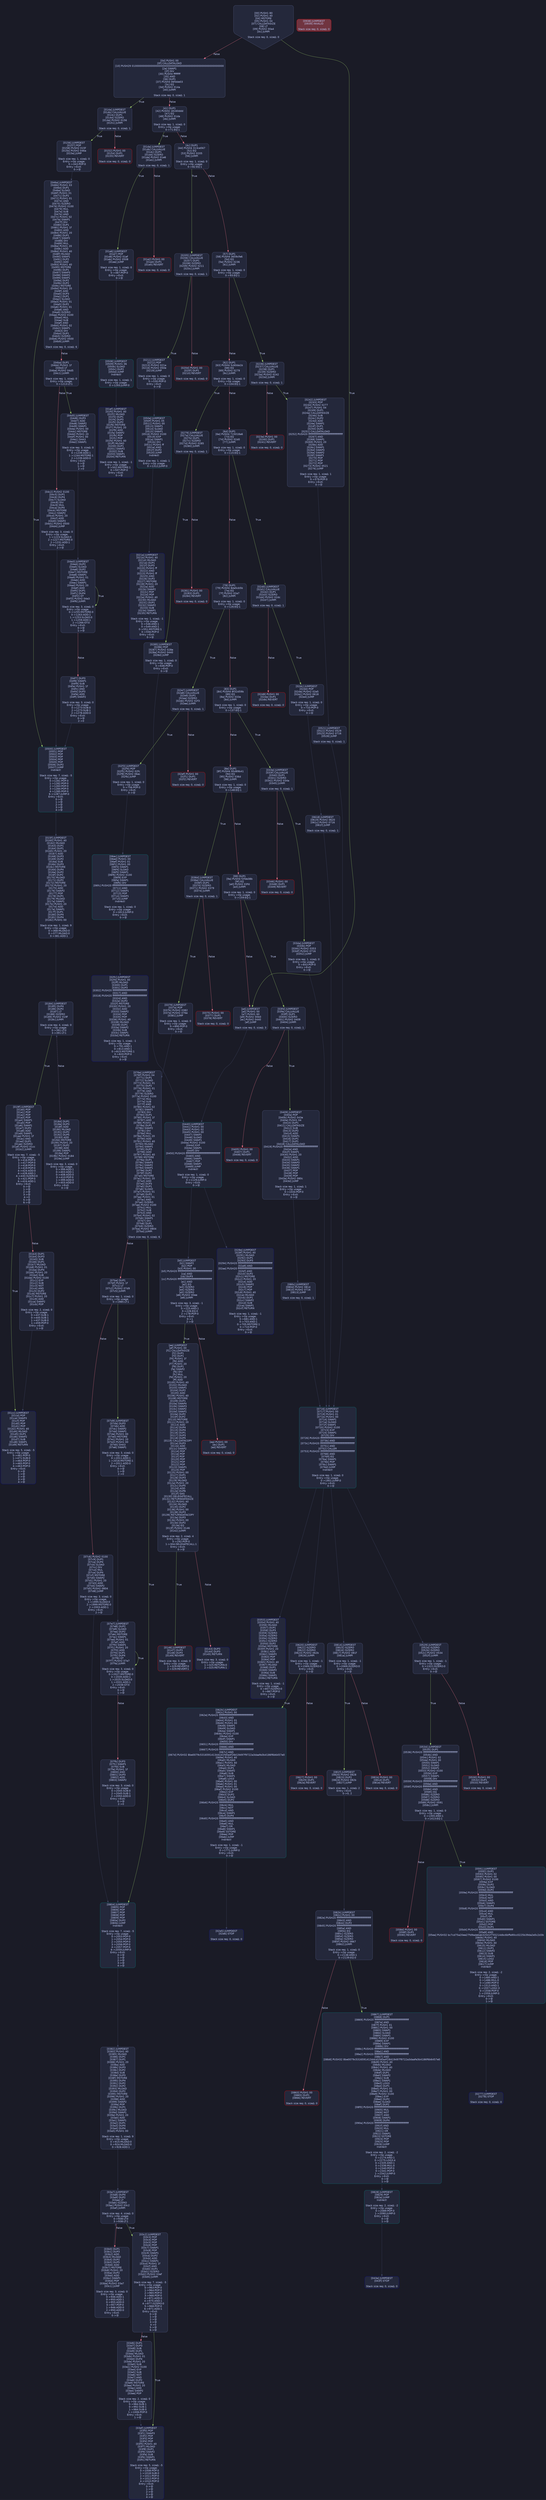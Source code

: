 digraph G {
    node [shape=box, style="filled, rounded", color="#565f89", fontcolor="#c0caf5", fontname="Helvetica", fillcolor="#24283b"];
    edge [color="#414868", fontcolor="#c0caf5", fontname="Helvetica"];
    bgcolor="#1a1b26";
    0 [ label = "[00] PUSH1 80
[02] PUSH1 40
[04] MSTORE
[05] PUSH1 04
[07] CALLDATASIZE
[08] LT
[09] PUSH2 00a4
[0c] JUMPI

Stack size req: 0, sizeΔ: 0
" shape = invhouse]
    1 [ label = "[0d] PUSH1 00
[0f] CALLDATALOAD
[10] PUSH29 0100000000000000000000000000000000000000000000000000000000
[2e] SWAP1
[2f] DIV
[30] PUSH4 ffffffff
[35] AND
[36] DUP1
[37] PUSH4 06fdde03
[3c] EQ
[3d] PUSH2 014a
[40] JUMPI

Stack size req: 0, sizeΔ: 1
"]
    2 [ label = "[41] DUP1
[42] PUSH4 18160ddd
[47] EQ
[48] PUSH2 01da
[4b] JUMPI

Stack size req: 1, sizeΔ: 0
Entry->Op usage:
	0->71:EQ:1
"]
    3 [ label = "[4c] DUP1
[4d] PUSH4 313ce567
[52] EQ
[53] PUSH2 0205
[56] JUMPI

Stack size req: 1, sizeΔ: 0
Entry->Op usage:
	0->82:EQ:1
"]
    4 [ label = "[57] DUP1
[58] PUSH4 3659cfe6
[5d] EQ
[5e] PUSH2 0236
[61] JUMPI

Stack size req: 1, sizeΔ: 0
Entry->Op usage:
	0->93:EQ:1
"]
    5 [ label = "[62] DUP1
[63] PUSH4 5c60da1b
[68] EQ
[69] PUSH2 0279
[6c] JUMPI

Stack size req: 1, sizeΔ: 0
Entry->Op usage:
	0->104:EQ:1
"]
    6 [ label = "[6d] DUP1
[6e] PUSH4 715018a6
[73] EQ
[74] PUSH2 02d0
[77] JUMPI

Stack size req: 1, sizeΔ: 0
Entry->Op usage:
	0->115:EQ:1
"]
    7 [ label = "[78] DUP1
[79] PUSH4 8da5cb5b
[7e] EQ
[7f] PUSH2 02e7
[82] JUMPI

Stack size req: 1, sizeΔ: 0
Entry->Op usage:
	0->126:EQ:1
"]
    8 [ label = "[83] DUP1
[84] PUSH4 8f32d59b
[89] EQ
[8a] PUSH2 033e
[8d] JUMPI

Stack size req: 1, sizeΔ: 0
Entry->Op usage:
	0->137:EQ:1
"]
    9 [ label = "[8e] DUP1
[8f] PUSH4 95d89b41
[94] EQ
[95] PUSH2 036d
[98] JUMPI

Stack size req: 1, sizeΔ: 0
Entry->Op usage:
	0->148:EQ:1
"]
    10 [ label = "[99] DUP1
[9a] PUSH4 f2fde38b
[9f] EQ
[a0] PUSH2 03fd
[a3] JUMPI

Stack size req: 1, sizeΔ: 0
Entry->Op usage:
	0->159:EQ:1
"]
    11 [ label = "[a4] JUMPDEST
[a5] PUSH1 00
[a7] PUSH1 60
[a9] PUSH2 00b0
[ac] PUSH2 0440
[af] JUMP

Stack size req: 0, sizeΔ: 3
"]
    12 [ label = "[b0] JUMPDEST
[b1] SWAP2
[b2] POP
[b3] PUSH1 00
[b5] PUSH20 ffffffffffffffffffffffffffffffffffffffff
[ca] AND
[cb] DUP3
[cc] PUSH20 ffffffffffffffffffffffffffffffffffffffff
[e1] AND
[e2] EQ
[e3] ISZERO
[e4] ISZERO
[e5] ISZERO
[e6] PUSH2 00ee
[e9] JUMPI

Stack size req: 3, sizeΔ: -1
Entry->Op usage:
	0->225:AND:1
	0->226:EQ:0
	2->178:POP:0
Entry->Exit:
	0->1
	2->😵
"]
    13 [ label = "[ea] PUSH1 00
[ec] DUP1
[ed] REVERT

Stack size req: 0, sizeΔ: 0
" color = "red"]
    14 [ label = "[ee] JUMPDEST
[ef] PUSH1 00
[f1] CALLDATASIZE
[f2] DUP1
[f3] DUP1
[f4] PUSH1 1f
[f6] ADD
[f7] PUSH1 20
[f9] DUP1
[fa] SWAP2
[fb] DIV
[fc] MUL
[fd] PUSH1 20
[ff] ADD
[0100] PUSH1 40
[0102] MLOAD
[0103] SWAP1
[0104] DUP2
[0105] ADD
[0106] PUSH1 40
[0108] MSTORE
[0109] DUP1
[010a] SWAP4
[010b] SWAP3
[010c] SWAP2
[010d] SWAP1
[010e] DUP2
[010f] DUP2
[0110] MSTORE
[0111] PUSH1 20
[0113] ADD
[0114] DUP4
[0115] DUP4
[0116] DUP1
[0117] DUP3
[0118] DUP5
[0119] CALLDATACOPY
[011a] DUP3
[011b] ADD
[011c] SWAP2
[011d] POP
[011e] POP
[011f] POP
[0120] POP
[0121] POP
[0122] POP
[0123] SWAP1
[0124] POP
[0125] PUSH1 00
[0127] DUP1
[0128] DUP3
[0129] MLOAD
[012a] PUSH1 20
[012c] DUP5
[012d] ADD
[012e] DUP6
[012f] GAS
[0130] DELEGATECALL
[0131] RETURNDATASIZE
[0132] PUSH1 40
[0134] MLOAD
[0135] DUP2
[0136] PUSH1 00
[0138] DUP3
[0139] RETURNDATACOPY
[013a] DUP3
[013b] PUSH1 00
[013d] DUP2
[013e] EQ
[013f] PUSH2 0146
[0142] JUMPI

Stack size req: 2, sizeΔ: 4
Entry->Op usage:
	0->292:POP:0
	1->304:DELEGATECALL:1
Entry->Exit:
	0->😵
"]
    15 [ label = "[0143] DUP3
[0144] DUP3
[0145] RETURN

Stack size req: 3, sizeΔ: 0
Entry->Op usage:
	1->325:RETURN:0
	2->325:RETURN:1
" color = "darkblue"]
    16 [ label = "[0146] JUMPDEST
[0147] DUP3
[0148] DUP3
[0149] REVERT

Stack size req: 3, sizeΔ: 0
Entry->Op usage:
	1->329:REVERT:0
	2->329:REVERT:1
" color = "red"]
    17 [ label = "[014a] JUMPDEST
[014b] CALLVALUE
[014c] DUP1
[014d] ISZERO
[014e] PUSH2 0156
[0151] JUMPI

Stack size req: 0, sizeΔ: 1
"]
    18 [ label = "[0152] PUSH1 00
[0154] DUP1
[0155] REVERT

Stack size req: 0, sizeΔ: 0
" color = "red"]
    19 [ label = "[0156] JUMPDEST
[0157] POP
[0158] PUSH2 015f
[015b] PUSH2 046a
[015e] JUMP

Stack size req: 1, sizeΔ: 0
Entry->Op usage:
	0->343:POP:0
Entry->Exit:
	0->😵
"]
    20 [ label = "[015f] JUMPDEST
[0160] PUSH1 40
[0162] MLOAD
[0163] DUP1
[0164] DUP1
[0165] PUSH1 20
[0167] ADD
[0168] DUP3
[0169] DUP2
[016a] SUB
[016b] DUP3
[016c] MSTORE
[016d] DUP4
[016e] DUP2
[016f] DUP2
[0170] MLOAD
[0171] DUP2
[0172] MSTORE
[0173] PUSH1 20
[0175] ADD
[0176] SWAP2
[0177] POP
[0178] DUP1
[0179] MLOAD
[017a] SWAP1
[017b] PUSH1 20
[017d] ADD
[017e] SWAP1
[017f] DUP1
[0180] DUP4
[0181] DUP4
[0182] PUSH1 00

Stack size req: 1, sizeΔ: 9
Entry->Op usage:
	0->368:MLOAD:0
	0->377:MLOAD:0
	0->381:ADD:1
"]
    21 [ label = "[0184] JUMPDEST
[0185] DUP4
[0186] DUP2
[0187] LT
[0188] ISZERO
[0189] PUSH2 019f
[018c] JUMPI

Stack size req: 4, sizeΔ: 0
Entry->Op usage:
	0->391:LT:0
	3->391:LT:1
"]
    22 [ label = "[018d] DUP1
[018e] DUP3
[018f] ADD
[0190] MLOAD
[0191] DUP2
[0192] DUP5
[0193] ADD
[0194] MSTORE
[0195] PUSH1 20
[0197] DUP2
[0198] ADD
[0199] SWAP1
[019a] POP
[019b] PUSH2 0184
[019e] JUMP

Stack size req: 3, sizeΔ: 0
Entry->Op usage:
	0->399:ADD:1
	0->403:ADD:1
	0->408:ADD:0
	0->410:POP:0
	1->399:ADD:0
	2->403:ADD:0
Entry->Exit:
	0->😵
"]
    23 [ label = "[019f] JUMPDEST
[01a0] POP
[01a1] POP
[01a2] POP
[01a3] POP
[01a4] SWAP1
[01a5] POP
[01a6] SWAP1
[01a7] DUP2
[01a8] ADD
[01a9] SWAP1
[01aa] PUSH1 1f
[01ac] AND
[01ad] DUP1
[01ae] ISZERO
[01af] PUSH2 01cc
[01b2] JUMPI

Stack size req: 7, sizeΔ: -5
Entry->Op usage:
	0->416:POP:0
	1->417:POP:0
	2->418:POP:0
	3->419:POP:0
	4->424:ADD:0
	4->428:AND:1
	4->430:ISZERO:0
	5->421:POP:0
	6->424:ADD:1
Entry->Exit:
	0->😵
	1->😵
	2->😵
	3->😵
	4->0
	5->😵
	6->😵
"]
    24 [ label = "[01b3] DUP1
[01b4] DUP3
[01b5] SUB
[01b6] DUP1
[01b7] MLOAD
[01b8] PUSH1 01
[01ba] DUP4
[01bb] PUSH1 20
[01bd] SUB
[01be] PUSH2 0100
[01c1] EXP
[01c2] SUB
[01c3] NOT
[01c4] AND
[01c5] DUP2
[01c6] MSTORE
[01c7] PUSH1 20
[01c9] ADD
[01ca] SWAP2
[01cb] POP

Stack size req: 2, sizeΔ: 0
Entry->Op usage:
	0->437:SUB:1
	0->445:SUB:1
	1->437:SUB:0
	1->459:POP:0
Entry->Exit:
	1->😵
"]
    25 [ label = "[01cc] JUMPDEST
[01cd] POP
[01ce] SWAP3
[01cf] POP
[01d0] POP
[01d1] POP
[01d2] PUSH1 40
[01d4] MLOAD
[01d5] DUP1
[01d6] SWAP2
[01d7] SUB
[01d8] SWAP1
[01d9] RETURN

Stack size req: 5, sizeΔ: -5
Entry->Op usage:
	0->461:POP:0
	1->471:SUB:0
	2->464:POP:0
	3->465:POP:0
	4->463:POP:0
Entry->Exit:
	0->😵
	1->😵
	2->😵
	3->😵
	4->😵
" color = "darkblue"]
    26 [ label = "[01da] JUMPDEST
[01db] CALLVALUE
[01dc] DUP1
[01dd] ISZERO
[01de] PUSH2 01e6
[01e1] JUMPI

Stack size req: 0, sizeΔ: 1
"]
    27 [ label = "[01e2] PUSH1 00
[01e4] DUP1
[01e5] REVERT

Stack size req: 0, sizeΔ: 0
" color = "red"]
    28 [ label = "[01e6] JUMPDEST
[01e7] POP
[01e8] PUSH2 01ef
[01eb] PUSH2 0508
[01ee] JUMP

Stack size req: 1, sizeΔ: 0
Entry->Op usage:
	0->487:POP:0
Entry->Exit:
	0->😵
"]
    29 [ label = "[01ef] JUMPDEST
[01f0] PUSH1 40
[01f2] MLOAD
[01f3] DUP1
[01f4] DUP3
[01f5] DUP2
[01f6] MSTORE
[01f7] PUSH1 20
[01f9] ADD
[01fa] SWAP2
[01fb] POP
[01fc] POP
[01fd] PUSH1 40
[01ff] MLOAD
[0200] DUP1
[0201] SWAP2
[0202] SUB
[0203] SWAP1
[0204] RETURN

Stack size req: 1, sizeΔ: -1
Entry->Op usage:
	0->502:MSTORE:1
	0->507:POP:0
Entry->Exit:
	0->😵
" color = "darkblue"]
    30 [ label = "[0205] JUMPDEST
[0206] CALLVALUE
[0207] DUP1
[0208] ISZERO
[0209] PUSH2 0211
[020c] JUMPI

Stack size req: 0, sizeΔ: 1
"]
    31 [ label = "[020d] PUSH1 00
[020f] DUP1
[0210] REVERT

Stack size req: 0, sizeΔ: 0
" color = "red"]
    32 [ label = "[0211] JUMPDEST
[0212] POP
[0213] PUSH2 021a
[0216] PUSH2 050e
[0219] JUMP

Stack size req: 1, sizeΔ: 0
Entry->Op usage:
	0->530:POP:0
Entry->Exit:
	0->😵
"]
    33 [ label = "[021a] JUMPDEST
[021b] PUSH1 40
[021d] MLOAD
[021e] DUP1
[021f] DUP3
[0220] PUSH1 ff
[0222] AND
[0223] PUSH1 ff
[0225] AND
[0226] DUP2
[0227] MSTORE
[0228] PUSH1 20
[022a] ADD
[022b] SWAP2
[022c] POP
[022d] POP
[022e] PUSH1 40
[0230] MLOAD
[0231] DUP1
[0232] SWAP2
[0233] SUB
[0234] SWAP1
[0235] RETURN

Stack size req: 1, sizeΔ: -1
Entry->Op usage:
	0->546:AND:1
	0->549:AND:1
	0->551:MSTORE:1
	0->556:POP:0
Entry->Exit:
	0->😵
" color = "darkblue"]
    34 [ label = "[0236] JUMPDEST
[0237] CALLVALUE
[0238] DUP1
[0239] ISZERO
[023a] PUSH2 0242
[023d] JUMPI

Stack size req: 0, sizeΔ: 1
"]
    35 [ label = "[023e] PUSH1 00
[0240] DUP1
[0241] REVERT

Stack size req: 0, sizeΔ: 0
" color = "red"]
    36 [ label = "[0242] JUMPDEST
[0243] POP
[0244] PUSH2 0277
[0247] PUSH1 04
[0249] DUP1
[024a] CALLDATASIZE
[024b] SUB
[024c] DUP2
[024d] ADD
[024e] SWAP1
[024f] DUP1
[0250] DUP1
[0251] CALLDATALOAD
[0252] PUSH20 ffffffffffffffffffffffffffffffffffffffff
[0267] AND
[0268] SWAP1
[0269] PUSH1 20
[026b] ADD
[026c] SWAP1
[026d] SWAP3
[026e] SWAP2
[026f] SWAP1
[0270] POP
[0271] POP
[0272] POP
[0273] PUSH2 0521
[0276] JUMP

Stack size req: 1, sizeΔ: 1
Entry->Op usage:
	0->579:POP:0
Entry->Exit:
	0->😵
"]
    37 [ label = "[0277] JUMPDEST
[0278] STOP

Stack size req: 0, sizeΔ: 0
" color = "darkblue"]
    38 [ label = "[0279] JUMPDEST
[027a] CALLVALUE
[027b] DUP1
[027c] ISZERO
[027d] PUSH2 0285
[0280] JUMPI

Stack size req: 0, sizeΔ: 1
"]
    39 [ label = "[0281] PUSH1 00
[0283] DUP1
[0284] REVERT

Stack size req: 0, sizeΔ: 0
" color = "red"]
    40 [ label = "[0285] JUMPDEST
[0286] POP
[0287] PUSH2 028e
[028a] PUSH2 0440
[028d] JUMP

Stack size req: 1, sizeΔ: 0
Entry->Op usage:
	0->646:POP:0
Entry->Exit:
	0->😵
"]
    41 [ label = "[028e] JUMPDEST
[028f] PUSH1 40
[0291] MLOAD
[0292] DUP1
[0293] DUP3
[0294] PUSH20 ffffffffffffffffffffffffffffffffffffffff
[02a9] AND
[02aa] PUSH20 ffffffffffffffffffffffffffffffffffffffff
[02bf] AND
[02c0] DUP2
[02c1] MSTORE
[02c2] PUSH1 20
[02c4] ADD
[02c5] SWAP2
[02c6] POP
[02c7] POP
[02c8] PUSH1 40
[02ca] MLOAD
[02cb] DUP1
[02cc] SWAP2
[02cd] SUB
[02ce] SWAP1
[02cf] RETURN

Stack size req: 1, sizeΔ: -1
Entry->Op usage:
	0->681:AND:1
	0->703:AND:1
	0->705:MSTORE:1
	0->710:POP:0
Entry->Exit:
	0->😵
" color = "darkblue"]
    42 [ label = "[02d0] JUMPDEST
[02d1] CALLVALUE
[02d2] DUP1
[02d3] ISZERO
[02d4] PUSH2 02dc
[02d7] JUMPI

Stack size req: 0, sizeΔ: 1
"]
    43 [ label = "[02d8] PUSH1 00
[02da] DUP1
[02db] REVERT

Stack size req: 0, sizeΔ: 0
" color = "red"]
    44 [ label = "[02dc] JUMPDEST
[02dd] POP
[02de] PUSH2 02e5
[02e1] PUSH2 0618
[02e4] JUMP

Stack size req: 1, sizeΔ: 0
Entry->Op usage:
	0->733:POP:0
Entry->Exit:
	0->😵
"]
    45 [ label = "[02e5] JUMPDEST
[02e6] STOP

Stack size req: 0, sizeΔ: 0
" color = "darkblue"]
    46 [ label = "[02e7] JUMPDEST
[02e8] CALLVALUE
[02e9] DUP1
[02ea] ISZERO
[02eb] PUSH2 02f3
[02ee] JUMPI

Stack size req: 0, sizeΔ: 1
"]
    47 [ label = "[02ef] PUSH1 00
[02f1] DUP1
[02f2] REVERT

Stack size req: 0, sizeΔ: 0
" color = "red"]
    48 [ label = "[02f3] JUMPDEST
[02f4] POP
[02f5] PUSH2 02fc
[02f8] PUSH2 06ec
[02fb] JUMP

Stack size req: 1, sizeΔ: 0
Entry->Op usage:
	0->756:POP:0
Entry->Exit:
	0->😵
"]
    49 [ label = "[02fc] JUMPDEST
[02fd] PUSH1 40
[02ff] MLOAD
[0300] DUP1
[0301] DUP3
[0302] PUSH20 ffffffffffffffffffffffffffffffffffffffff
[0317] AND
[0318] PUSH20 ffffffffffffffffffffffffffffffffffffffff
[032d] AND
[032e] DUP2
[032f] MSTORE
[0330] PUSH1 20
[0332] ADD
[0333] SWAP2
[0334] POP
[0335] POP
[0336] PUSH1 40
[0338] MLOAD
[0339] DUP1
[033a] SWAP2
[033b] SUB
[033c] SWAP1
[033d] RETURN

Stack size req: 1, sizeΔ: -1
Entry->Op usage:
	0->791:AND:1
	0->813:AND:1
	0->815:MSTORE:1
	0->820:POP:0
Entry->Exit:
	0->😵
" color = "darkblue"]
    50 [ label = "[033e] JUMPDEST
[033f] CALLVALUE
[0340] DUP1
[0341] ISZERO
[0342] PUSH2 034a
[0345] JUMPI

Stack size req: 0, sizeΔ: 1
"]
    51 [ label = "[0346] PUSH1 00
[0348] DUP1
[0349] REVERT

Stack size req: 0, sizeΔ: 0
" color = "red"]
    52 [ label = "[034a] JUMPDEST
[034b] POP
[034c] PUSH2 0353
[034f] PUSH2 0716
[0352] JUMP

Stack size req: 1, sizeΔ: 0
Entry->Op usage:
	0->843:POP:0
Entry->Exit:
	0->😵
"]
    53 [ label = "[0353] JUMPDEST
[0354] PUSH1 40
[0356] MLOAD
[0357] DUP1
[0358] DUP3
[0359] ISZERO
[035a] ISZERO
[035b] ISZERO
[035c] ISZERO
[035d] DUP2
[035e] MSTORE
[035f] PUSH1 20
[0361] ADD
[0362] SWAP2
[0363] POP
[0364] POP
[0365] PUSH1 40
[0367] MLOAD
[0368] DUP1
[0369] SWAP2
[036a] SUB
[036b] SWAP1
[036c] RETURN

Stack size req: 1, sizeΔ: -1
Entry->Op usage:
	0->857:ISZERO:0
	0->867:POP:0
Entry->Exit:
	0->😵
" color = "darkblue"]
    54 [ label = "[036d] JUMPDEST
[036e] CALLVALUE
[036f] DUP1
[0370] ISZERO
[0371] PUSH2 0379
[0374] JUMPI

Stack size req: 0, sizeΔ: 1
"]
    55 [ label = "[0375] PUSH1 00
[0377] DUP1
[0378] REVERT

Stack size req: 0, sizeΔ: 0
" color = "red"]
    56 [ label = "[0379] JUMPDEST
[037a] POP
[037b] PUSH2 0382
[037e] PUSH2 076e
[0381] JUMP

Stack size req: 1, sizeΔ: 0
Entry->Op usage:
	0->890:POP:0
Entry->Exit:
	0->😵
"]
    57 [ label = "[0382] JUMPDEST
[0383] PUSH1 40
[0385] MLOAD
[0386] DUP1
[0387] DUP1
[0388] PUSH1 20
[038a] ADD
[038b] DUP3
[038c] DUP2
[038d] SUB
[038e] DUP3
[038f] MSTORE
[0390] DUP4
[0391] DUP2
[0392] DUP2
[0393] MLOAD
[0394] DUP2
[0395] MSTORE
[0396] PUSH1 20
[0398] ADD
[0399] SWAP2
[039a] POP
[039b] DUP1
[039c] MLOAD
[039d] SWAP1
[039e] PUSH1 20
[03a0] ADD
[03a1] SWAP1
[03a2] DUP1
[03a3] DUP4
[03a4] DUP4
[03a5] PUSH1 00

Stack size req: 1, sizeΔ: 9
Entry->Op usage:
	0->915:MLOAD:0
	0->924:MLOAD:0
	0->928:ADD:1
"]
    58 [ label = "[03a7] JUMPDEST
[03a8] DUP4
[03a9] DUP2
[03aa] LT
[03ab] ISZERO
[03ac] PUSH2 03c2
[03af] JUMPI

Stack size req: 4, sizeΔ: 0
Entry->Op usage:
	0->938:LT:0
	3->938:LT:1
"]
    59 [ label = "[03b0] DUP1
[03b1] DUP3
[03b2] ADD
[03b3] MLOAD
[03b4] DUP2
[03b5] DUP5
[03b6] ADD
[03b7] MSTORE
[03b8] PUSH1 20
[03ba] DUP2
[03bb] ADD
[03bc] SWAP1
[03bd] POP
[03be] PUSH2 03a7
[03c1] JUMP

Stack size req: 3, sizeΔ: 0
Entry->Op usage:
	0->946:ADD:1
	0->950:ADD:1
	0->955:ADD:0
	0->957:POP:0
	1->946:ADD:0
	2->950:ADD:0
Entry->Exit:
	0->😵
"]
    60 [ label = "[03c2] JUMPDEST
[03c3] POP
[03c4] POP
[03c5] POP
[03c6] POP
[03c7] SWAP1
[03c8] POP
[03c9] SWAP1
[03ca] DUP2
[03cb] ADD
[03cc] SWAP1
[03cd] PUSH1 1f
[03cf] AND
[03d0] DUP1
[03d1] ISZERO
[03d2] PUSH2 03ef
[03d5] JUMPI

Stack size req: 7, sizeΔ: -5
Entry->Op usage:
	0->963:POP:0
	1->964:POP:0
	2->965:POP:0
	3->966:POP:0
	4->971:ADD:0
	4->975:AND:1
	4->977:ISZERO:0
	5->968:POP:0
	6->971:ADD:1
Entry->Exit:
	0->😵
	1->😵
	2->😵
	3->😵
	4->0
	5->😵
	6->😵
"]
    61 [ label = "[03d6] DUP1
[03d7] DUP3
[03d8] SUB
[03d9] DUP1
[03da] MLOAD
[03db] PUSH1 01
[03dd] DUP4
[03de] PUSH1 20
[03e0] SUB
[03e1] PUSH2 0100
[03e4] EXP
[03e5] SUB
[03e6] NOT
[03e7] AND
[03e8] DUP2
[03e9] MSTORE
[03ea] PUSH1 20
[03ec] ADD
[03ed] SWAP2
[03ee] POP

Stack size req: 2, sizeΔ: 0
Entry->Op usage:
	0->984:SUB:1
	0->992:SUB:1
	1->984:SUB:0
	1->1006:POP:0
Entry->Exit:
	1->😵
"]
    62 [ label = "[03ef] JUMPDEST
[03f0] POP
[03f1] SWAP3
[03f2] POP
[03f3] POP
[03f4] POP
[03f5] PUSH1 40
[03f7] MLOAD
[03f8] DUP1
[03f9] SWAP2
[03fa] SUB
[03fb] SWAP1
[03fc] RETURN

Stack size req: 5, sizeΔ: -5
Entry->Op usage:
	0->1008:POP:0
	1->1018:SUB:0
	2->1011:POP:0
	3->1012:POP:0
	4->1010:POP:0
Entry->Exit:
	0->😵
	1->😵
	2->😵
	3->😵
	4->😵
" color = "darkblue"]
    63 [ label = "[03fd] JUMPDEST
[03fe] CALLVALUE
[03ff] DUP1
[0400] ISZERO
[0401] PUSH2 0409
[0404] JUMPI

Stack size req: 0, sizeΔ: 1
"]
    64 [ label = "[0405] PUSH1 00
[0407] DUP1
[0408] REVERT

Stack size req: 0, sizeΔ: 0
" color = "red"]
    65 [ label = "[0409] JUMPDEST
[040a] POP
[040b] PUSH2 043e
[040e] PUSH1 04
[0410] DUP1
[0411] CALLDATASIZE
[0412] SUB
[0413] DUP2
[0414] ADD
[0415] SWAP1
[0416] DUP1
[0417] DUP1
[0418] CALLDATALOAD
[0419] PUSH20 ffffffffffffffffffffffffffffffffffffffff
[042e] AND
[042f] SWAP1
[0430] PUSH1 20
[0432] ADD
[0433] SWAP1
[0434] SWAP3
[0435] SWAP2
[0436] SWAP1
[0437] POP
[0438] POP
[0439] POP
[043a] PUSH2 080c
[043d] JUMP

Stack size req: 1, sizeΔ: 1
Entry->Op usage:
	0->1034:POP:0
Entry->Exit:
	0->😵
"]
    66 [ label = "[043e] JUMPDEST
[043f] STOP

Stack size req: 0, sizeΔ: 0
" color = "darkblue"]
    67 [ label = "[0440] JUMPDEST
[0441] PUSH1 00
[0443] PUSH1 02
[0445] PUSH1 00
[0447] SWAP1
[0448] SLOAD
[0449] SWAP1
[044a] PUSH2 0100
[044d] EXP
[044e] SWAP1
[044f] DIV
[0450] PUSH20 ffffffffffffffffffffffffffffffffffffffff
[0465] AND
[0466] SWAP1
[0467] POP
[0468] SWAP1
[0469] JUMP
Indirect!

Stack size req: 1, sizeΔ: 0
Entry->Op usage:
	0->1129:JUMP:0
Entry->Exit:
	0->😵
" color = "teal"]
    68 [ label = "[046a] JUMPDEST
[046b] PUSH1 03
[046d] DUP1
[046e] SLOAD
[046f] PUSH1 01
[0471] DUP2
[0472] PUSH1 01
[0474] AND
[0475] ISZERO
[0476] PUSH2 0100
[0479] MUL
[047a] SUB
[047b] AND
[047c] PUSH1 02
[047e] SWAP1
[047f] DIV
[0480] DUP1
[0481] PUSH1 1f
[0483] ADD
[0484] PUSH1 20
[0486] DUP1
[0487] SWAP2
[0488] DIV
[0489] MUL
[048a] PUSH1 20
[048c] ADD
[048d] PUSH1 40
[048f] MLOAD
[0490] SWAP1
[0491] DUP2
[0492] ADD
[0493] PUSH1 40
[0495] MSTORE
[0496] DUP1
[0497] SWAP3
[0498] SWAP2
[0499] SWAP1
[049a] DUP2
[049b] DUP2
[049c] MSTORE
[049d] PUSH1 20
[049f] ADD
[04a0] DUP3
[04a1] DUP1
[04a2] SLOAD
[04a3] PUSH1 01
[04a5] DUP2
[04a6] PUSH1 01
[04a8] AND
[04a9] ISZERO
[04aa] PUSH2 0100
[04ad] MUL
[04ae] SUB
[04af] AND
[04b0] PUSH1 02
[04b2] SWAP1
[04b3] DIV
[04b4] DUP1
[04b5] ISZERO
[04b6] PUSH2 0500
[04b9] JUMPI

Stack size req: 0, sizeΔ: 6
"]
    69 [ label = "[04ba] DUP1
[04bb] PUSH1 1f
[04bd] LT
[04be] PUSH2 04d5
[04c1] JUMPI

Stack size req: 1, sizeΔ: 0
Entry->Op usage:
	0->1213:LT:1
"]
    70 [ label = "[04c2] PUSH2 0100
[04c5] DUP1
[04c6] DUP4
[04c7] SLOAD
[04c8] DIV
[04c9] MUL
[04ca] DUP4
[04cb] MSTORE
[04cc] SWAP2
[04cd] PUSH1 20
[04cf] ADD
[04d0] SWAP2
[04d1] PUSH2 0500
[04d4] JUMP

Stack size req: 3, sizeΔ: 0
Entry->Op usage:
	1->1223:SLOAD:0
	2->1227:MSTORE:0
	2->1231:ADD:1
Entry->Exit:
	2->😵
"]
    71 [ label = "[04d5] JUMPDEST
[04d6] DUP3
[04d7] ADD
[04d8] SWAP2
[04d9] SWAP1
[04da] PUSH1 00
[04dc] MSTORE
[04dd] PUSH1 20
[04df] PUSH1 00
[04e1] SHA3
[04e2] SWAP1

Stack size req: 3, sizeΔ: 0
Entry->Op usage:
	0->1239:ADD:1
	1->1244:MSTORE:1
	2->1239:ADD:0
Entry->Exit:
	0->😵
	1->😵
	2->0
"]
    72 [ label = "[04e3] JUMPDEST
[04e4] DUP2
[04e5] SLOAD
[04e6] DUP2
[04e7] MSTORE
[04e8] SWAP1
[04e9] PUSH1 01
[04eb] ADD
[04ec] SWAP1
[04ed] PUSH1 20
[04ef] ADD
[04f0] DUP1
[04f1] DUP4
[04f2] GT
[04f3] PUSH2 04e3
[04f6] JUMPI

Stack size req: 3, sizeΔ: 0
Entry->Op usage:
	0->1255:MSTORE:0
	0->1263:ADD:1
	1->1253:SLOAD:0
	1->1259:ADD:1
	2->1266:GT:0
Entry->Exit:
	0->😵
	1->😵
"]
    73 [ label = "[04f7] DUP3
[04f8] SWAP1
[04f9] SUB
[04fa] PUSH1 1f
[04fc] AND
[04fd] DUP3
[04fe] ADD
[04ff] SWAP2

Stack size req: 3, sizeΔ: 0
Entry->Op usage:
	0->1273:SUB:0
	2->1273:SUB:1
	2->1278:ADD:0
Entry->Exit:
	0->😵
	2->0
"]
    74 [ label = "[0500] JUMPDEST
[0501] POP
[0502] POP
[0503] POP
[0504] POP
[0505] POP
[0506] DUP2
[0507] JUMP
Indirect!

Stack size req: 7, sizeΔ: -5
Entry->Op usage:
	0->1281:POP:0
	1->1282:POP:0
	2->1283:POP:0
	3->1284:POP:0
	4->1285:POP:0
	6->1287:JUMP:0
Entry->Exit:
	0->😵
	1->😵
	2->😵
	3->😵
	4->😵
" color = "teal"]
    75 [ label = "[0508] JUMPDEST
[0509] PUSH1 06
[050b] SLOAD
[050c] DUP2
[050d] JUMP
Indirect!

Stack size req: 1, sizeΔ: 1
Entry->Op usage:
	0->1293:JUMP:0
" color = "teal"]
    76 [ label = "[050e] JUMPDEST
[050f] PUSH1 05
[0511] PUSH1 00
[0513] SWAP1
[0514] SLOAD
[0515] SWAP1
[0516] PUSH2 0100
[0519] EXP
[051a] SWAP1
[051b] DIV
[051c] PUSH1 ff
[051e] AND
[051f] DUP2
[0520] JUMP
Indirect!

Stack size req: 1, sizeΔ: 1
Entry->Op usage:
	0->1312:JUMP:0
" color = "teal"]
    77 [ label = "[0521] JUMPDEST
[0522] PUSH2 0529
[0525] PUSH2 0716
[0528] JUMP

Stack size req: 0, sizeΔ: 1
"]
    78 [ label = "[0529] JUMPDEST
[052a] ISZERO
[052b] ISZERO
[052c] PUSH2 0534
[052f] JUMPI

Stack size req: 1, sizeΔ: -1
Entry->Op usage:
	0->1322:ISZERO:0
Entry->Exit:
	0->😵
"]
    79 [ label = "[0530] PUSH1 00
[0532] DUP1
[0533] REVERT

Stack size req: 0, sizeΔ: 0
" color = "red"]
    80 [ label = "[0534] JUMPDEST
[0535] DUP1
[0536] PUSH20 ffffffffffffffffffffffffffffffffffffffff
[054b] AND
[054c] PUSH1 02
[054e] PUSH1 00
[0550] SWAP1
[0551] SLOAD
[0552] SWAP1
[0553] PUSH2 0100
[0556] EXP
[0557] SWAP1
[0558] DIV
[0559] PUSH20 ffffffffffffffffffffffffffffffffffffffff
[056e] AND
[056f] PUSH20 ffffffffffffffffffffffffffffffffffffffff
[0584] AND
[0585] EQ
[0586] ISZERO
[0587] ISZERO
[0588] ISZERO
[0589] PUSH2 0591
[058c] JUMPI

Stack size req: 1, sizeΔ: 0
Entry->Op usage:
	0->1355:AND:1
	0->1413:EQ:1
"]
    81 [ label = "[058d] PUSH1 00
[058f] DUP1
[0590] REVERT

Stack size req: 0, sizeΔ: 0
" color = "red"]
    82 [ label = "[0591] JUMPDEST
[0592] DUP1
[0593] PUSH1 02
[0595] PUSH1 00
[0597] PUSH2 0100
[059a] EXP
[059b] DUP2
[059c] SLOAD
[059d] DUP2
[059e] PUSH20 ffffffffffffffffffffffffffffffffffffffff
[05b3] MUL
[05b4] NOT
[05b5] AND
[05b6] SWAP1
[05b7] DUP4
[05b8] PUSH20 ffffffffffffffffffffffffffffffffffffffff
[05cd] AND
[05ce] MUL
[05cf] OR
[05d0] SWAP1
[05d1] SSTORE
[05d2] POP
[05d3] DUP1
[05d4] PUSH20 ffffffffffffffffffffffffffffffffffffffff
[05e9] AND
[05ea] PUSH32 bc7cd75a20ee27fd9adebab32041f755214dbc6bffa90cc0225b39da2e5c2d3b
[060b] PUSH1 40
[060d] MLOAD
[060e] PUSH1 40
[0610] MLOAD
[0611] DUP1
[0612] SWAP2
[0613] SUB
[0614] SWAP1
[0615] LOG2
[0616] POP
[0617] JUMP
Indirect!

Stack size req: 2, sizeΔ: -2
Entry->Op usage:
	0->1485:AND:1
	0->1486:MUL:0
	0->1490:POP:0
	0->1513:AND:1
	0->1557:LOG2:3
	0->1558:POP:0
	1->1559:JUMP:0
Entry->Exit:
	0->😵
	1->😵
" color = "teal"]
    83 [ label = "[0618] JUMPDEST
[0619] PUSH2 0620
[061c] PUSH2 0716
[061f] JUMP

Stack size req: 0, sizeΔ: 1
"]
    84 [ label = "[0620] JUMPDEST
[0621] ISZERO
[0622] ISZERO
[0623] PUSH2 062b
[0626] JUMPI

Stack size req: 1, sizeΔ: -1
Entry->Op usage:
	0->1569:ISZERO:0
Entry->Exit:
	0->😵
"]
    85 [ label = "[0627] PUSH1 00
[0629] DUP1
[062a] REVERT

Stack size req: 0, sizeΔ: 0
" color = "red"]
    86 [ label = "[062b] JUMPDEST
[062c] PUSH1 00
[062e] PUSH20 ffffffffffffffffffffffffffffffffffffffff
[0643] AND
[0644] PUSH1 01
[0646] PUSH1 00
[0648] SWAP1
[0649] SLOAD
[064a] SWAP1
[064b] PUSH2 0100
[064e] EXP
[064f] SWAP1
[0650] DIV
[0651] PUSH20 ffffffffffffffffffffffffffffffffffffffff
[0666] AND
[0667] PUSH20 ffffffffffffffffffffffffffffffffffffffff
[067c] AND
[067d] PUSH32 8be0079c531659141344cd1fd0a4f28419497f9722a3daafe3b4186f6b6457e0
[069e] PUSH1 40
[06a0] MLOAD
[06a1] PUSH1 40
[06a3] MLOAD
[06a4] DUP1
[06a5] SWAP2
[06a6] SUB
[06a7] SWAP1
[06a8] LOG3
[06a9] PUSH1 00
[06ab] PUSH1 01
[06ad] PUSH1 00
[06af] PUSH2 0100
[06b2] EXP
[06b3] DUP2
[06b4] SLOAD
[06b5] DUP2
[06b6] PUSH20 ffffffffffffffffffffffffffffffffffffffff
[06cb] MUL
[06cc] NOT
[06cd] AND
[06ce] SWAP1
[06cf] DUP4
[06d0] PUSH20 ffffffffffffffffffffffffffffffffffffffff
[06e5] AND
[06e6] MUL
[06e7] OR
[06e8] SWAP1
[06e9] SSTORE
[06ea] POP
[06eb] JUMP
Indirect!

Stack size req: 1, sizeΔ: -1
Entry->Op usage:
	0->1771:JUMP:0
Entry->Exit:
	0->😵
" color = "teal"]
    87 [ label = "[06ec] JUMPDEST
[06ed] PUSH1 00
[06ef] PUSH1 01
[06f1] PUSH1 00
[06f3] SWAP1
[06f4] SLOAD
[06f5] SWAP1
[06f6] PUSH2 0100
[06f9] EXP
[06fa] SWAP1
[06fb] DIV
[06fc] PUSH20 ffffffffffffffffffffffffffffffffffffffff
[0711] AND
[0712] SWAP1
[0713] POP
[0714] SWAP1
[0715] JUMP
Indirect!

Stack size req: 1, sizeΔ: 0
Entry->Op usage:
	0->1813:JUMP:0
Entry->Exit:
	0->😵
" color = "teal"]
    88 [ label = "[0716] JUMPDEST
[0717] PUSH1 00
[0719] PUSH1 01
[071b] PUSH1 00
[071d] SWAP1
[071e] SLOAD
[071f] SWAP1
[0720] PUSH2 0100
[0723] EXP
[0724] SWAP1
[0725] DIV
[0726] PUSH20 ffffffffffffffffffffffffffffffffffffffff
[073b] AND
[073c] PUSH20 ffffffffffffffffffffffffffffffffffffffff
[0751] AND
[0752] CALLER
[0753] PUSH20 ffffffffffffffffffffffffffffffffffffffff
[0768] AND
[0769] EQ
[076a] SWAP1
[076b] POP
[076c] SWAP1
[076d] JUMP
Indirect!

Stack size req: 1, sizeΔ: 0
Entry->Op usage:
	0->1901:JUMP:0
Entry->Exit:
	0->😵
" color = "teal"]
    89 [ label = "[076e] JUMPDEST
[076f] PUSH1 04
[0771] DUP1
[0772] SLOAD
[0773] PUSH1 01
[0775] DUP2
[0776] PUSH1 01
[0778] AND
[0779] ISZERO
[077a] PUSH2 0100
[077d] MUL
[077e] SUB
[077f] AND
[0780] PUSH1 02
[0782] SWAP1
[0783] DIV
[0784] DUP1
[0785] PUSH1 1f
[0787] ADD
[0788] PUSH1 20
[078a] DUP1
[078b] SWAP2
[078c] DIV
[078d] MUL
[078e] PUSH1 20
[0790] ADD
[0791] PUSH1 40
[0793] MLOAD
[0794] SWAP1
[0795] DUP2
[0796] ADD
[0797] PUSH1 40
[0799] MSTORE
[079a] DUP1
[079b] SWAP3
[079c] SWAP2
[079d] SWAP1
[079e] DUP2
[079f] DUP2
[07a0] MSTORE
[07a1] PUSH1 20
[07a3] ADD
[07a4] DUP3
[07a5] DUP1
[07a6] SLOAD
[07a7] PUSH1 01
[07a9] DUP2
[07aa] PUSH1 01
[07ac] AND
[07ad] ISZERO
[07ae] PUSH2 0100
[07b1] MUL
[07b2] SUB
[07b3] AND
[07b4] PUSH1 02
[07b6] SWAP1
[07b7] DIV
[07b8] DUP1
[07b9] ISZERO
[07ba] PUSH2 0804
[07bd] JUMPI

Stack size req: 0, sizeΔ: 6
"]
    90 [ label = "[07be] DUP1
[07bf] PUSH1 1f
[07c1] LT
[07c2] PUSH2 07d9
[07c5] JUMPI

Stack size req: 1, sizeΔ: 0
Entry->Op usage:
	0->1985:LT:1
"]
    91 [ label = "[07c6] PUSH2 0100
[07c9] DUP1
[07ca] DUP4
[07cb] SLOAD
[07cc] DIV
[07cd] MUL
[07ce] DUP4
[07cf] MSTORE
[07d0] SWAP2
[07d1] PUSH1 20
[07d3] ADD
[07d4] SWAP2
[07d5] PUSH2 0804
[07d8] JUMP

Stack size req: 3, sizeΔ: 0
Entry->Op usage:
	1->1995:SLOAD:0
	2->1999:MSTORE:0
	2->2003:ADD:1
Entry->Exit:
	2->😵
"]
    92 [ label = "[07d9] JUMPDEST
[07da] DUP3
[07db] ADD
[07dc] SWAP2
[07dd] SWAP1
[07de] PUSH1 00
[07e0] MSTORE
[07e1] PUSH1 20
[07e3] PUSH1 00
[07e5] SHA3
[07e6] SWAP1

Stack size req: 3, sizeΔ: 0
Entry->Op usage:
	0->2011:ADD:1
	1->2016:MSTORE:1
	2->2011:ADD:0
Entry->Exit:
	0->😵
	1->😵
	2->0
"]
    93 [ label = "[07e7] JUMPDEST
[07e8] DUP2
[07e9] SLOAD
[07ea] DUP2
[07eb] MSTORE
[07ec] SWAP1
[07ed] PUSH1 01
[07ef] ADD
[07f0] SWAP1
[07f1] PUSH1 20
[07f3] ADD
[07f4] DUP1
[07f5] DUP4
[07f6] GT
[07f7] PUSH2 07e7
[07fa] JUMPI

Stack size req: 3, sizeΔ: 0
Entry->Op usage:
	0->2027:MSTORE:0
	0->2035:ADD:1
	1->2025:SLOAD:0
	1->2031:ADD:1
	2->2038:GT:0
Entry->Exit:
	0->😵
	1->😵
"]
    94 [ label = "[07fb] DUP3
[07fc] SWAP1
[07fd] SUB
[07fe] PUSH1 1f
[0800] AND
[0801] DUP3
[0802] ADD
[0803] SWAP2

Stack size req: 3, sizeΔ: 0
Entry->Op usage:
	0->2045:SUB:0
	2->2045:SUB:1
	2->2050:ADD:0
Entry->Exit:
	0->😵
	2->0
"]
    95 [ label = "[0804] JUMPDEST
[0805] POP
[0806] POP
[0807] POP
[0808] POP
[0809] POP
[080a] DUP2
[080b] JUMP
Indirect!

Stack size req: 7, sizeΔ: -5
Entry->Op usage:
	0->2053:POP:0
	1->2054:POP:0
	2->2055:POP:0
	3->2056:POP:0
	4->2057:POP:0
	6->2059:JUMP:0
Entry->Exit:
	0->😵
	1->😵
	2->😵
	3->😵
	4->😵
" color = "teal"]
    96 [ label = "[080c] JUMPDEST
[080d] PUSH2 0814
[0810] PUSH2 0716
[0813] JUMP

Stack size req: 0, sizeΔ: 1
"]
    97 [ label = "[0814] JUMPDEST
[0815] ISZERO
[0816] ISZERO
[0817] PUSH2 081f
[081a] JUMPI

Stack size req: 1, sizeΔ: -1
Entry->Op usage:
	0->2069:ISZERO:0
Entry->Exit:
	0->😵
"]
    98 [ label = "[081b] PUSH1 00
[081d] DUP1
[081e] REVERT

Stack size req: 0, sizeΔ: 0
" color = "red"]
    99 [ label = "[081f] JUMPDEST
[0820] PUSH2 0828
[0823] DUP2
[0824] PUSH2 082b
[0827] JUMP

Stack size req: 1, sizeΔ: 2
Entry->Exit:
	0->0, 2
"]
    100 [ label = "[0828] JUMPDEST
[0829] POP
[082a] JUMP
Indirect!

Stack size req: 2, sizeΔ: -2
Entry->Op usage:
	0->2089:POP:0
	1->2090:JUMP:0
Entry->Exit:
	0->😵
	1->😵
" color = "teal"]
    101 [ label = "[082b] JUMPDEST
[082c] PUSH1 00
[082e] PUSH20 ffffffffffffffffffffffffffffffffffffffff
[0843] AND
[0844] DUP2
[0845] PUSH20 ffffffffffffffffffffffffffffffffffffffff
[085a] AND
[085b] EQ
[085c] ISZERO
[085d] ISZERO
[085e] ISZERO
[085f] PUSH2 0867
[0862] JUMPI

Stack size req: 1, sizeΔ: 0
Entry->Op usage:
	0->2138:AND:1
	0->2139:EQ:0
"]
    102 [ label = "[0863] PUSH1 00
[0865] DUP1
[0866] REVERT

Stack size req: 0, sizeΔ: 0
" color = "red"]
    103 [ label = "[0867] JUMPDEST
[0868] DUP1
[0869] PUSH20 ffffffffffffffffffffffffffffffffffffffff
[087e] AND
[087f] PUSH1 01
[0881] PUSH1 00
[0883] SWAP1
[0884] SLOAD
[0885] SWAP1
[0886] PUSH2 0100
[0889] EXP
[088a] SWAP1
[088b] DIV
[088c] PUSH20 ffffffffffffffffffffffffffffffffffffffff
[08a1] AND
[08a2] PUSH20 ffffffffffffffffffffffffffffffffffffffff
[08b7] AND
[08b8] PUSH32 8be0079c531659141344cd1fd0a4f28419497f9722a3daafe3b4186f6b6457e0
[08d9] PUSH1 40
[08db] MLOAD
[08dc] PUSH1 40
[08de] MLOAD
[08df] DUP1
[08e0] SWAP2
[08e1] SUB
[08e2] SWAP1
[08e3] LOG3
[08e4] DUP1
[08e5] PUSH1 01
[08e7] PUSH1 00
[08e9] PUSH2 0100
[08ec] EXP
[08ed] DUP2
[08ee] SLOAD
[08ef] DUP2
[08f0] PUSH20 ffffffffffffffffffffffffffffffffffffffff
[0905] MUL
[0906] NOT
[0907] AND
[0908] SWAP1
[0909] DUP4
[090a] PUSH20 ffffffffffffffffffffffffffffffffffffffff
[091f] AND
[0920] MUL
[0921] OR
[0922] SWAP1
[0923] SSTORE
[0924] POP
[0925] POP
[0926] JUMP
Indirect!

Stack size req: 2, sizeΔ: -2
Entry->Op usage:
	0->2174:AND:1
	0->2275:LOG3:4
	0->2335:AND:1
	0->2336:MUL:0
	0->2340:POP:0
	0->2341:POP:0
	1->2342:JUMP:0
Entry->Exit:
	0->😵
	1->😵
" color = "teal"]
    104 [ label = "[0938] JUMPDEST
[0939] INVALID

Stack size req: 0, sizeΔ: 0
" color = "red" fillcolor = "#703440"]
    0 -> 1 [ label = "False" color = "#f7768e"]
    0 -> 11 [ label = "True" color = "#9ece6a"]
    1 -> 2 [ label = "False" color = "#f7768e"]
    1 -> 17 [ label = "True" color = "#9ece6a"]
    2 -> 3 [ label = "False" color = "#f7768e"]
    2 -> 26 [ label = "True" color = "#9ece6a"]
    3 -> 4 [ label = "False" color = "#f7768e"]
    3 -> 30 [ label = "True" color = "#9ece6a"]
    4 -> 5 [ label = "False" color = "#f7768e"]
    4 -> 34 [ label = "True" color = "#9ece6a"]
    5 -> 6 [ label = "False" color = "#f7768e"]
    5 -> 38 [ label = "True" color = "#9ece6a"]
    6 -> 7 [ label = "False" color = "#f7768e"]
    6 -> 42 [ label = "True" color = "#9ece6a"]
    7 -> 8 [ label = "False" color = "#f7768e"]
    7 -> 46 [ label = "True" color = "#9ece6a"]
    8 -> 9 [ label = "False" color = "#f7768e"]
    8 -> 50 [ label = "True" color = "#9ece6a"]
    9 -> 10 [ label = "False" color = "#f7768e"]
    9 -> 54 [ label = "True" color = "#9ece6a"]
    10 -> 11 [ label = "False" color = "#f7768e"]
    10 -> 63 [ label = "True" color = "#9ece6a"]
    11 -> 67 [ ]
    12 -> 13 [ label = "False" color = "#f7768e"]
    12 -> 14 [ label = "True" color = "#9ece6a"]
    14 -> 15 [ label = "False" color = "#f7768e"]
    14 -> 16 [ label = "True" color = "#9ece6a"]
    17 -> 18 [ label = "False" color = "#f7768e"]
    17 -> 19 [ label = "True" color = "#9ece6a"]
    19 -> 68 [ ]
    20 -> 21 [ ]
    21 -> 22 [ label = "False" color = "#f7768e"]
    21 -> 23 [ label = "True" color = "#9ece6a"]
    22 -> 21 [ ]
    23 -> 24 [ label = "False" color = "#f7768e"]
    23 -> 25 [ label = "True" color = "#9ece6a"]
    24 -> 25 [ ]
    26 -> 27 [ label = "False" color = "#f7768e"]
    26 -> 28 [ label = "True" color = "#9ece6a"]
    28 -> 75 [ ]
    30 -> 31 [ label = "False" color = "#f7768e"]
    30 -> 32 [ label = "True" color = "#9ece6a"]
    32 -> 76 [ ]
    34 -> 35 [ label = "False" color = "#f7768e"]
    34 -> 36 [ label = "True" color = "#9ece6a"]
    36 -> 77 [ ]
    38 -> 39 [ label = "False" color = "#f7768e"]
    38 -> 40 [ label = "True" color = "#9ece6a"]
    40 -> 67 [ ]
    42 -> 43 [ label = "False" color = "#f7768e"]
    42 -> 44 [ label = "True" color = "#9ece6a"]
    44 -> 83 [ ]
    46 -> 47 [ label = "False" color = "#f7768e"]
    46 -> 48 [ label = "True" color = "#9ece6a"]
    48 -> 87 [ ]
    50 -> 51 [ label = "False" color = "#f7768e"]
    50 -> 52 [ label = "True" color = "#9ece6a"]
    52 -> 88 [ ]
    54 -> 55 [ label = "False" color = "#f7768e"]
    54 -> 56 [ label = "True" color = "#9ece6a"]
    56 -> 89 [ ]
    57 -> 58 [ ]
    58 -> 59 [ label = "False" color = "#f7768e"]
    58 -> 60 [ label = "True" color = "#9ece6a"]
    59 -> 58 [ ]
    60 -> 61 [ label = "False" color = "#f7768e"]
    60 -> 62 [ label = "True" color = "#9ece6a"]
    61 -> 62 [ ]
    63 -> 64 [ label = "False" color = "#f7768e"]
    63 -> 65 [ label = "True" color = "#9ece6a"]
    65 -> 96 [ ]
    68 -> 69 [ label = "False" color = "#f7768e"]
    68 -> 74 [ label = "True" color = "#9ece6a"]
    69 -> 70 [ label = "False" color = "#f7768e"]
    69 -> 71 [ label = "True" color = "#9ece6a"]
    70 -> 74 [ ]
    71 -> 72 [ ]
    72 -> 73 [ label = "False" color = "#f7768e"]
    72 -> 72 [ label = "True" color = "#9ece6a"]
    73 -> 74 [ ]
    77 -> 88 [ ]
    78 -> 79 [ label = "False" color = "#f7768e"]
    78 -> 80 [ label = "True" color = "#9ece6a"]
    80 -> 81 [ label = "False" color = "#f7768e"]
    80 -> 82 [ label = "True" color = "#9ece6a"]
    83 -> 88 [ ]
    84 -> 85 [ label = "False" color = "#f7768e"]
    84 -> 86 [ label = "True" color = "#9ece6a"]
    89 -> 90 [ label = "False" color = "#f7768e"]
    89 -> 95 [ label = "True" color = "#9ece6a"]
    90 -> 91 [ label = "False" color = "#f7768e"]
    90 -> 92 [ label = "True" color = "#9ece6a"]
    91 -> 95 [ ]
    92 -> 93 [ ]
    93 -> 94 [ label = "False" color = "#f7768e"]
    93 -> 93 [ label = "True" color = "#9ece6a"]
    94 -> 95 [ ]
    96 -> 88 [ ]
    97 -> 98 [ label = "False" color = "#f7768e"]
    97 -> 99 [ label = "True" color = "#9ece6a"]
    99 -> 101 [ ]
    101 -> 102 [ label = "False" color = "#f7768e"]
    101 -> 103 [ label = "True" color = "#9ece6a"]
    67 -> 12 [ ]
    74 -> 20 [ ]
    75 -> 29 [ ]
    76 -> 33 [ ]
    88 -> 78 [ ]
    82 -> 37 [ ]
    67 -> 41 [ ]
    88 -> 84 [ ]
    86 -> 45 [ ]
    87 -> 49 [ ]
    88 -> 53 [ ]
    95 -> 57 [ ]
    88 -> 97 [ ]
    103 -> 100 [ ]
    100 -> 66 [ ]

}
